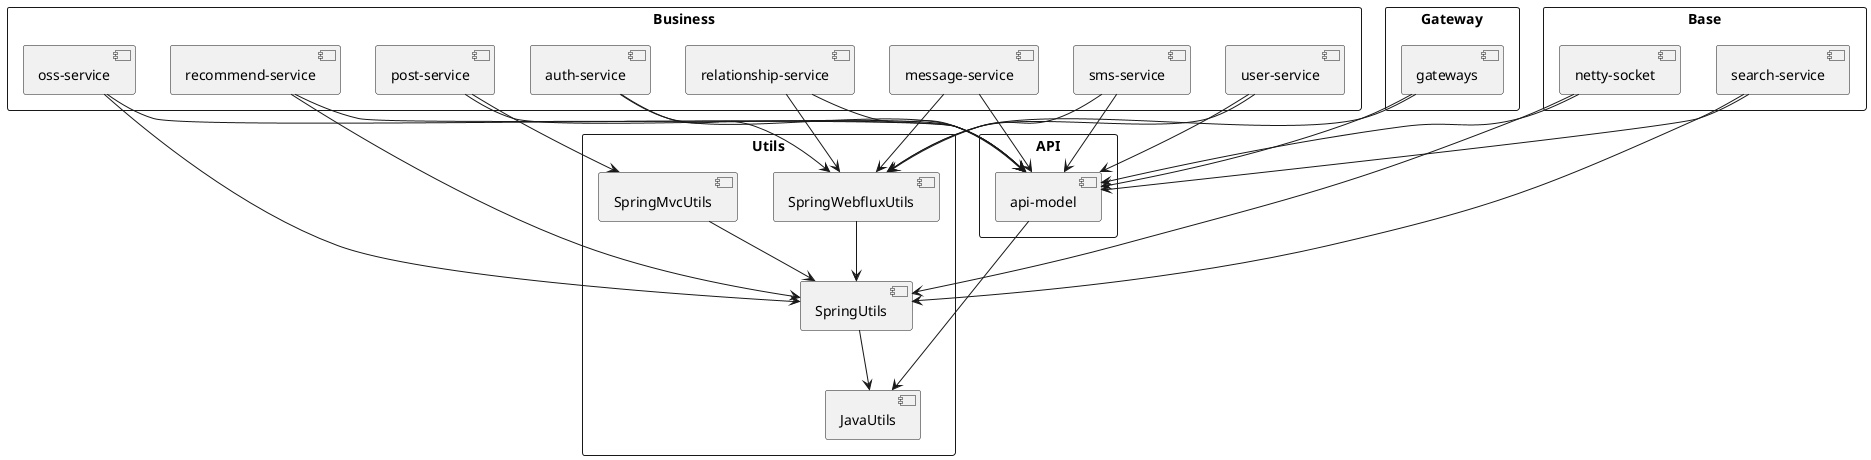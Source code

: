 @startuml
skinparam packageStyle rectangle

package "Utils" {
    [JavaUtils]
    [SpringUtils]
    [SpringMvcUtils]
    [SpringWebfluxUtils]

    [SpringUtils] --> [JavaUtils]
    [SpringMvcUtils] --> [SpringUtils]
    [SpringWebfluxUtils] --> [SpringUtils]
}

package "API" {
    [api-model]
    [api-model] --> [JavaUtils]
}

package "Gateway" {
    [gateways]
    [gateways] --> [SpringWebfluxUtils]
    [gateways] --> [api-model]
}

package "Base" {
    [netty-socket]
    [search-service]

    [netty-socket] --> [SpringUtils]
    [netty-socket] --> [api-model]
    [search-service] --> [SpringUtils]
    [search-service] --> [api-model]
}

package "Business" {
    [auth-service]
    [user-service]
    [sms-service]
    [message-service]
    [relationship-service]
    [post-service]
    [oss-service]
    [recommend-service]

    [auth-service] --> [SpringWebfluxUtils]
    [auth-service] --> [api-model]

    [user-service] --> [SpringWebfluxUtils]
    [user-service] --> [api-model]

    [sms-service] --> [SpringWebfluxUtils]
    [sms-service] --> [api-model]

    [message-service] --> [SpringWebfluxUtils]
    [message-service] --> [api-model]

    [relationship-service] --> [SpringWebfluxUtils]
    [relationship-service] --> [api-model]

    [post-service] --> [SpringMvcUtils]
    [post-service] --> [api-model]

    [oss-service] --> [SpringUtils]
    [oss-service] --> [api-model]

    [recommend-service] --> [SpringUtils]
    [recommend-service] --> [api-model]
}

@enduml